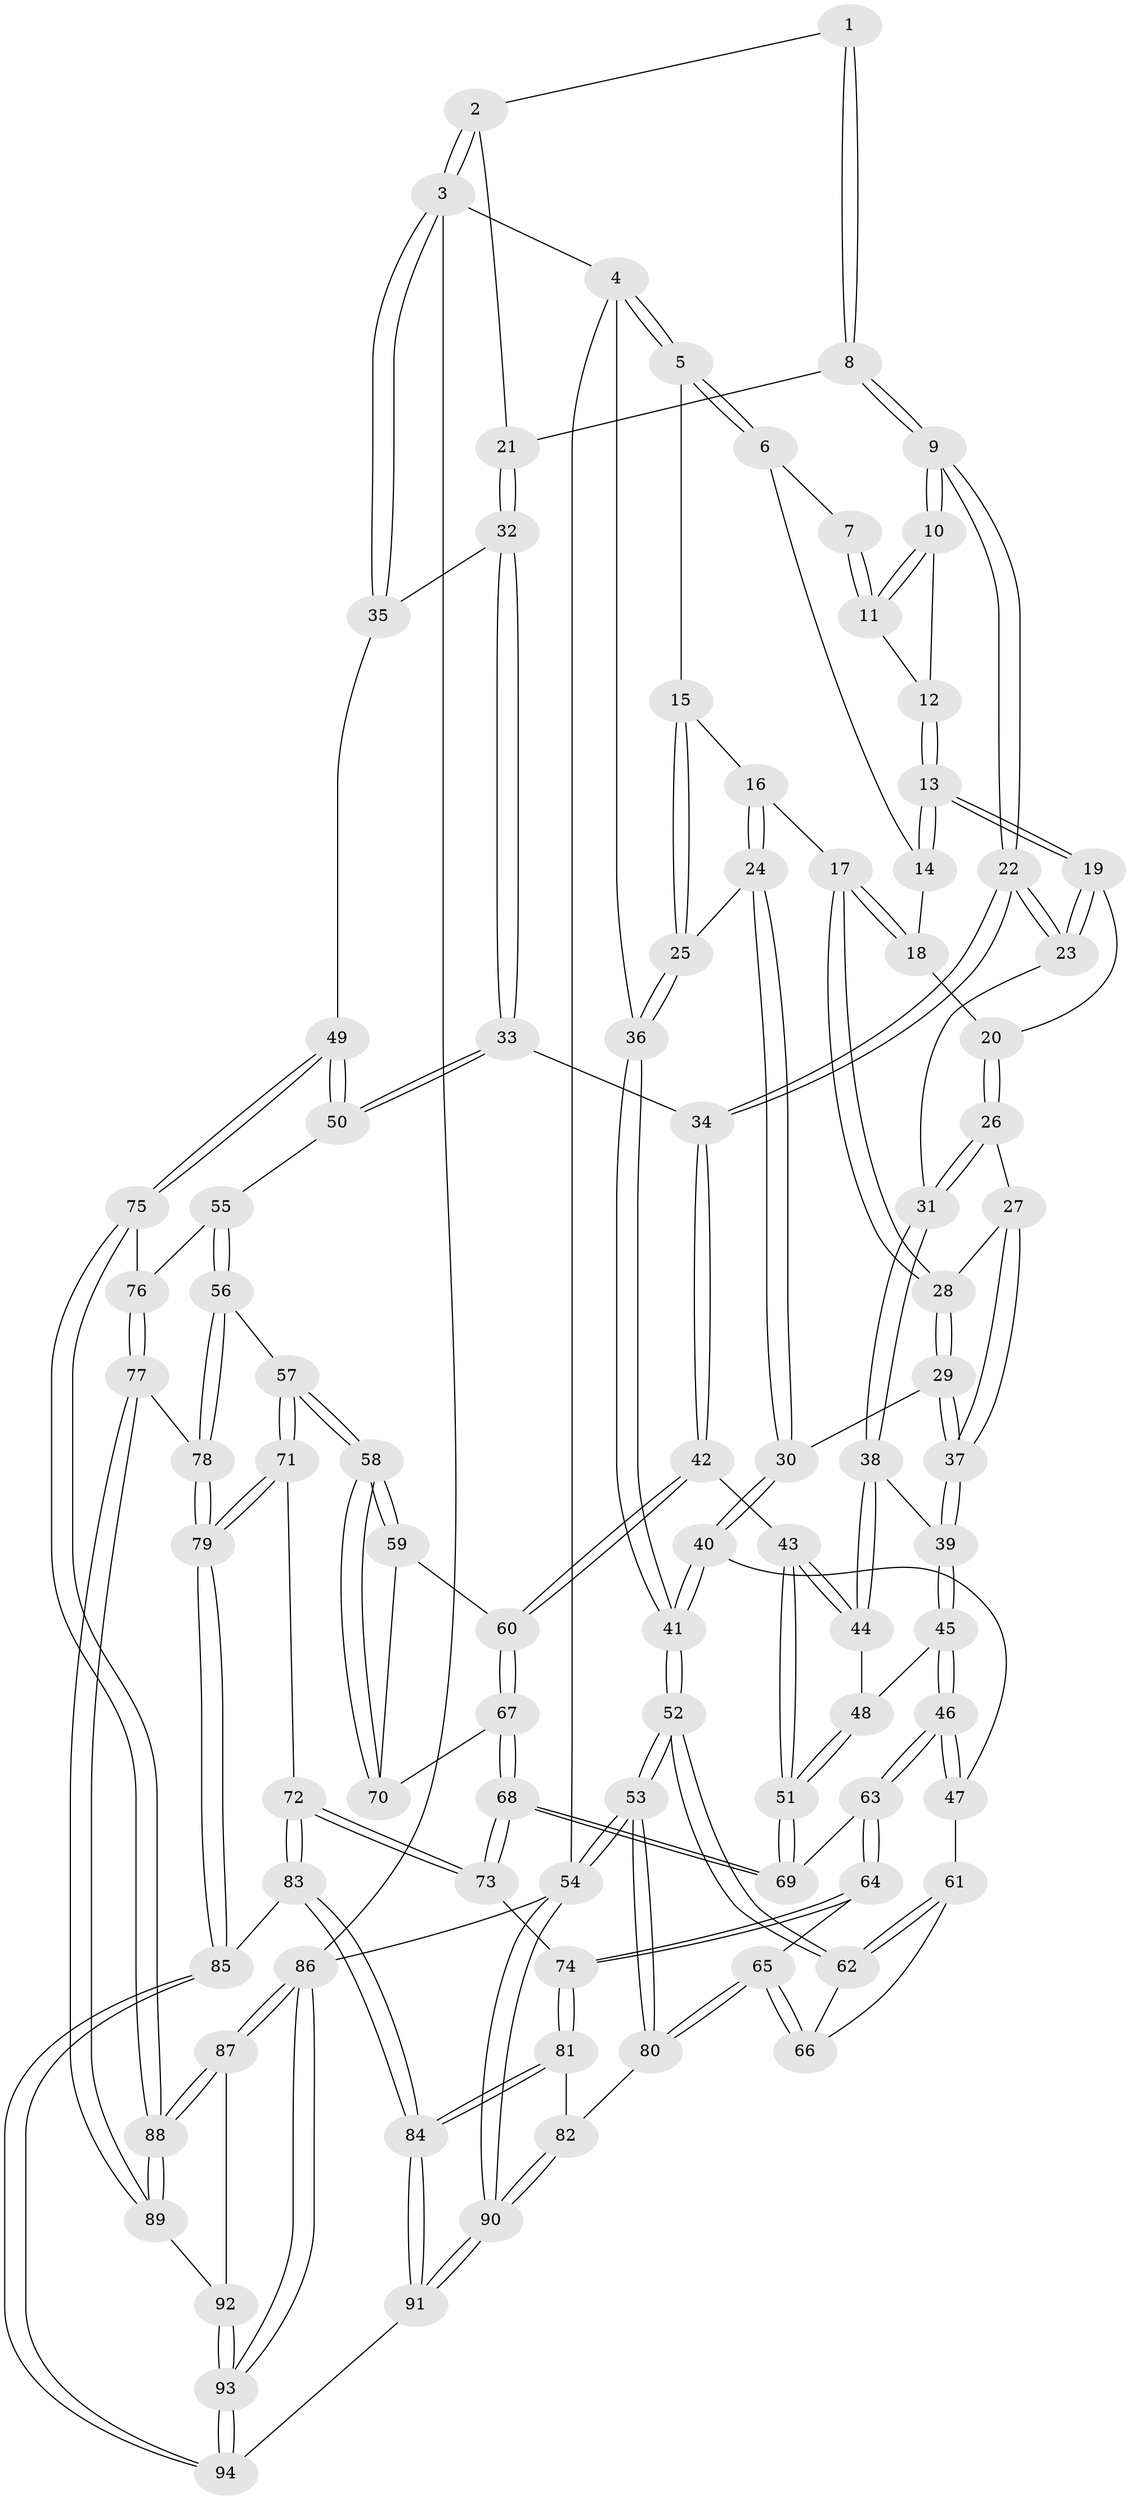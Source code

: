 // Generated by graph-tools (version 1.1) at 2025/11/02/27/25 16:11:56]
// undirected, 94 vertices, 232 edges
graph export_dot {
graph [start="1"]
  node [color=gray90,style=filled];
  1 [pos="+0.6115813475330809+0"];
  2 [pos="+1+0"];
  3 [pos="+1+0"];
  4 [pos="+0+0"];
  5 [pos="+0+0"];
  6 [pos="+0.41906453201183685+0"];
  7 [pos="+0.5880460166122701+0"];
  8 [pos="+0.7631716236404421+0.1375004677116508"];
  9 [pos="+0.6448352474656724+0.22552399713370308"];
  10 [pos="+0.6042720458458282+0.17153094056284002"];
  11 [pos="+0.5770723518200497+0"];
  12 [pos="+0.5308831479938647+0.14923503191642049"];
  13 [pos="+0.48184576870772805+0.18110651067839936"];
  14 [pos="+0.3751228268002797+0.02481346147246483"];
  15 [pos="+0.09523764849448171+0.06258365688955218"];
  16 [pos="+0.22083675168783407+0.14671124782577338"];
  17 [pos="+0.2506126057382799+0.1488093878525361"];
  18 [pos="+0.36700440605044565+0.036729726111095436"];
  19 [pos="+0.48206496394263204+0.20218247108896348"];
  20 [pos="+0.38270078588068185+0.21048143177641493"];
  21 [pos="+0.803249356947733+0.15426937701415155"];
  22 [pos="+0.6000357086223973+0.3199195693458576"];
  23 [pos="+0.4980236528507695+0.24530120107570805"];
  24 [pos="+0.1114742929842999+0.26908975432217175"];
  25 [pos="+0.08648298157047195+0.24567332250882923"];
  26 [pos="+0.348223075951158+0.2636098762677294"];
  27 [pos="+0.33645038793410104+0.26031579165623836"];
  28 [pos="+0.2728689027936297+0.21050368780395076"];
  29 [pos="+0.18204368511161287+0.3456225086094229"];
  30 [pos="+0.13045984672328376+0.33928881948499934"];
  31 [pos="+0.3803011933871005+0.2990329377222587"];
  32 [pos="+0.9003936545231093+0.23237405582344067"];
  33 [pos="+0.7892897484806639+0.43300243316281495"];
  34 [pos="+0.6139756442047133+0.40595823265613834"];
  35 [pos="+1+0.17570567783742203"];
  36 [pos="+0+0.1335118973484903"];
  37 [pos="+0.2288876543314059+0.3735254338668985"];
  38 [pos="+0.38676023471339754+0.3764587788032488"];
  39 [pos="+0.24363076143304688+0.38988665620415164"];
  40 [pos="+0.06512288499737544+0.40253421569066683"];
  41 [pos="+0+0.37336003600875267"];
  42 [pos="+0.5682481813980064+0.4480645494164106"];
  43 [pos="+0.5557609374423269+0.450251527033758"];
  44 [pos="+0.40697624421947043+0.3984304084580567"];
  45 [pos="+0.25390243196531725+0.5208615107369121"];
  46 [pos="+0.24084465507399014+0.5457290983815024"];
  47 [pos="+0.09954261117934303+0.5132932226058609"];
  48 [pos="+0.33589563606371264+0.4930172582496191"];
  49 [pos="+1+0.6300997190627903"];
  50 [pos="+0.8165603377324047+0.47257199005787714"];
  51 [pos="+0.43888046545283715+0.5615479649885368"];
  52 [pos="+0+0.672513200495061"];
  53 [pos="+0+0.8902664393387684"];
  54 [pos="+0+1"];
  55 [pos="+0.7398213661050185+0.6618898804339873"];
  56 [pos="+0.6789695571224078+0.69500343349558"];
  57 [pos="+0.660643915211607+0.6934459546247936"];
  58 [pos="+0.6394602677182244+0.6665298942488871"];
  59 [pos="+0.5793226673416766+0.5004992520348324"];
  60 [pos="+0.5787961316200858+0.49881842113038766"];
  61 [pos="+0.09683765403698426+0.5170549559104806"];
  62 [pos="+0+0.6502785506023465"];
  63 [pos="+0.257861677427165+0.6097744450586113"];
  64 [pos="+0.24878247416119711+0.6764217661895855"];
  65 [pos="+0.14152982472071474+0.7154790520162158"];
  66 [pos="+0.11846153782460424+0.7009222222120302"];
  67 [pos="+0.4939483122007137+0.6627123844401093"];
  68 [pos="+0.44963977315895604+0.6790581704018992"];
  69 [pos="+0.4314676073450006+0.5783095032582167"];
  70 [pos="+0.5223316262859131+0.6598449618922925"];
  71 [pos="+0.594251496267575+0.7653721415976392"];
  72 [pos="+0.5236271709599052+0.7968655530656718"];
  73 [pos="+0.4277146876521314+0.7395004762198992"];
  74 [pos="+0.34111387293163453+0.7652288001935879"];
  75 [pos="+1+0.6491491694765733"];
  76 [pos="+0.8711784551590768+0.7161210034794336"];
  77 [pos="+0.7803306061326096+0.8691545870467329"];
  78 [pos="+0.7759929023121391+0.8690860632073993"];
  79 [pos="+0.6942502730734524+0.9242453839740857"];
  80 [pos="+0.11859340883926768+0.8137290787256674"];
  81 [pos="+0.3342074681650972+0.7941940314909554"];
  82 [pos="+0.15023498737663085+0.8704939058332726"];
  83 [pos="+0.5239339201416234+0.8799799126860385"];
  84 [pos="+0.3616569983464105+1"];
  85 [pos="+0.6814624418006439+0.9414101274217147"];
  86 [pos="+1+1"];
  87 [pos="+1+0.7926382521481902"];
  88 [pos="+1+0.7659027867387492"];
  89 [pos="+0.7949142452875247+0.8768826636452113"];
  90 [pos="+0.1760707714371803+1"];
  91 [pos="+0.34339388946836086+1"];
  92 [pos="+0.8458562620679179+0.9437989955013264"];
  93 [pos="+1+1"];
  94 [pos="+0.6375823120065509+1"];
  1 -- 2;
  1 -- 8;
  1 -- 8;
  2 -- 3;
  2 -- 3;
  2 -- 21;
  3 -- 4;
  3 -- 35;
  3 -- 35;
  3 -- 86;
  4 -- 5;
  4 -- 5;
  4 -- 36;
  4 -- 54;
  5 -- 6;
  5 -- 6;
  5 -- 15;
  6 -- 7;
  6 -- 14;
  7 -- 11;
  7 -- 11;
  8 -- 9;
  8 -- 9;
  8 -- 21;
  9 -- 10;
  9 -- 10;
  9 -- 22;
  9 -- 22;
  10 -- 11;
  10 -- 11;
  10 -- 12;
  11 -- 12;
  12 -- 13;
  12 -- 13;
  13 -- 14;
  13 -- 14;
  13 -- 19;
  13 -- 19;
  14 -- 18;
  15 -- 16;
  15 -- 25;
  15 -- 25;
  16 -- 17;
  16 -- 24;
  16 -- 24;
  17 -- 18;
  17 -- 18;
  17 -- 28;
  17 -- 28;
  18 -- 20;
  19 -- 20;
  19 -- 23;
  19 -- 23;
  20 -- 26;
  20 -- 26;
  21 -- 32;
  21 -- 32;
  22 -- 23;
  22 -- 23;
  22 -- 34;
  22 -- 34;
  23 -- 31;
  24 -- 25;
  24 -- 30;
  24 -- 30;
  25 -- 36;
  25 -- 36;
  26 -- 27;
  26 -- 31;
  26 -- 31;
  27 -- 28;
  27 -- 37;
  27 -- 37;
  28 -- 29;
  28 -- 29;
  29 -- 30;
  29 -- 37;
  29 -- 37;
  30 -- 40;
  30 -- 40;
  31 -- 38;
  31 -- 38;
  32 -- 33;
  32 -- 33;
  32 -- 35;
  33 -- 34;
  33 -- 50;
  33 -- 50;
  34 -- 42;
  34 -- 42;
  35 -- 49;
  36 -- 41;
  36 -- 41;
  37 -- 39;
  37 -- 39;
  38 -- 39;
  38 -- 44;
  38 -- 44;
  39 -- 45;
  39 -- 45;
  40 -- 41;
  40 -- 41;
  40 -- 47;
  41 -- 52;
  41 -- 52;
  42 -- 43;
  42 -- 60;
  42 -- 60;
  43 -- 44;
  43 -- 44;
  43 -- 51;
  43 -- 51;
  44 -- 48;
  45 -- 46;
  45 -- 46;
  45 -- 48;
  46 -- 47;
  46 -- 47;
  46 -- 63;
  46 -- 63;
  47 -- 61;
  48 -- 51;
  48 -- 51;
  49 -- 50;
  49 -- 50;
  49 -- 75;
  49 -- 75;
  50 -- 55;
  51 -- 69;
  51 -- 69;
  52 -- 53;
  52 -- 53;
  52 -- 62;
  52 -- 62;
  53 -- 54;
  53 -- 54;
  53 -- 80;
  53 -- 80;
  54 -- 90;
  54 -- 90;
  54 -- 86;
  55 -- 56;
  55 -- 56;
  55 -- 76;
  56 -- 57;
  56 -- 78;
  56 -- 78;
  57 -- 58;
  57 -- 58;
  57 -- 71;
  57 -- 71;
  58 -- 59;
  58 -- 59;
  58 -- 70;
  58 -- 70;
  59 -- 60;
  59 -- 70;
  60 -- 67;
  60 -- 67;
  61 -- 62;
  61 -- 62;
  61 -- 66;
  62 -- 66;
  63 -- 64;
  63 -- 64;
  63 -- 69;
  64 -- 65;
  64 -- 74;
  64 -- 74;
  65 -- 66;
  65 -- 66;
  65 -- 80;
  65 -- 80;
  67 -- 68;
  67 -- 68;
  67 -- 70;
  68 -- 69;
  68 -- 69;
  68 -- 73;
  68 -- 73;
  71 -- 72;
  71 -- 79;
  71 -- 79;
  72 -- 73;
  72 -- 73;
  72 -- 83;
  72 -- 83;
  73 -- 74;
  74 -- 81;
  74 -- 81;
  75 -- 76;
  75 -- 88;
  75 -- 88;
  76 -- 77;
  76 -- 77;
  77 -- 78;
  77 -- 89;
  77 -- 89;
  78 -- 79;
  78 -- 79;
  79 -- 85;
  79 -- 85;
  80 -- 82;
  81 -- 82;
  81 -- 84;
  81 -- 84;
  82 -- 90;
  82 -- 90;
  83 -- 84;
  83 -- 84;
  83 -- 85;
  84 -- 91;
  84 -- 91;
  85 -- 94;
  85 -- 94;
  86 -- 87;
  86 -- 87;
  86 -- 93;
  86 -- 93;
  87 -- 88;
  87 -- 88;
  87 -- 92;
  88 -- 89;
  88 -- 89;
  89 -- 92;
  90 -- 91;
  90 -- 91;
  91 -- 94;
  92 -- 93;
  92 -- 93;
  93 -- 94;
  93 -- 94;
}
